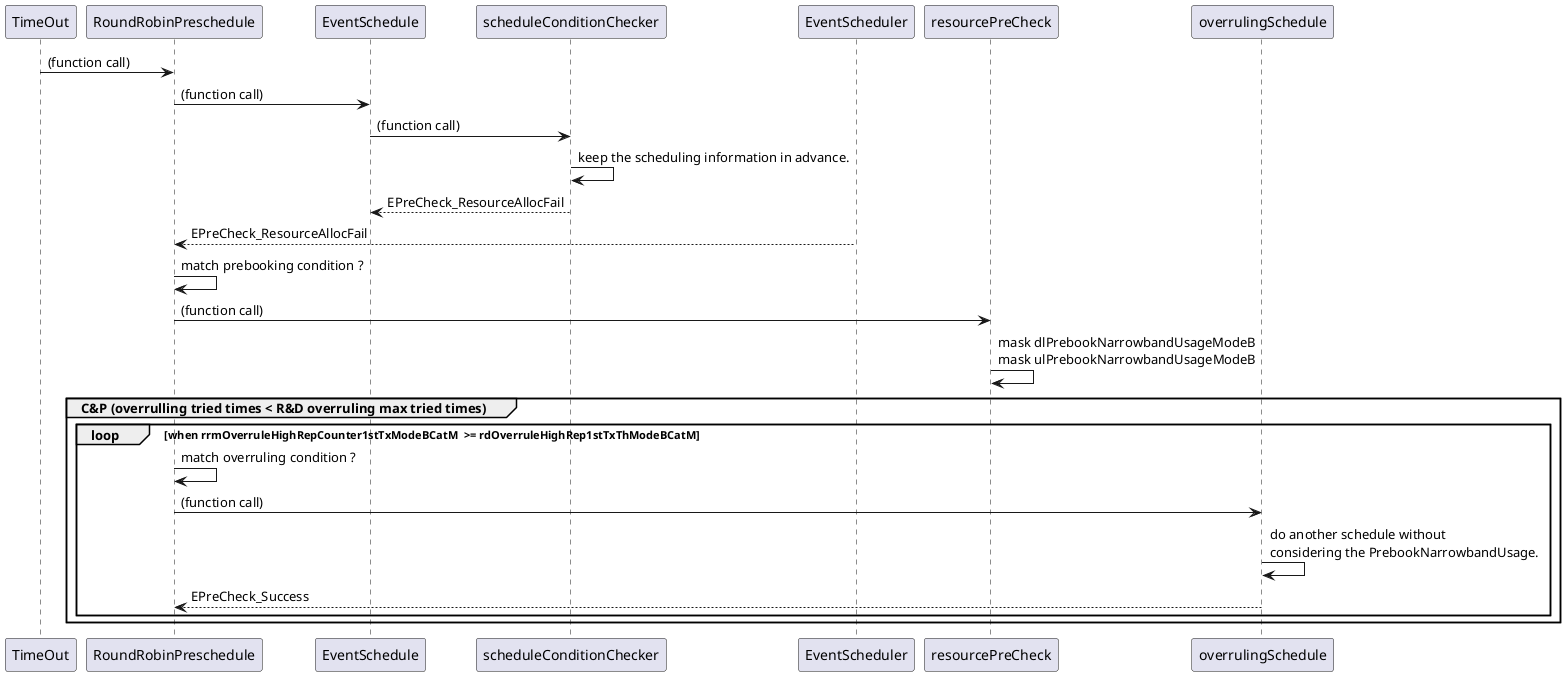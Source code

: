 @startuml
TimeOut -> RoundRobinPreschedule : (function call)
RoundRobinPreschedule -> EventSchedule : (function call)
EventSchedule -> scheduleConditionChecker : (function call)
scheduleConditionChecker -> scheduleConditionChecker: keep the scheduling information in advance.
scheduleConditionChecker --> EventSchedule : EPreCheck_ResourceAllocFail
EventScheduler --> RoundRobinPreschedule : EPreCheck_ResourceAllocFail

RoundRobinPreschedule -> RoundRobinPreschedule : match prebooking condition ?
RoundRobinPreschedule -> resourcePreCheck : (function call)
resourcePreCheck -> resourcePreCheck : mask dlPrebookNarrowbandUsageModeB\nmask ulPrebookNarrowbandUsageModeB

group C&P (overrulling tried times < R&D overruling max tried times)
  loop when rrmOverruleHighRepCounter1stTxModeBCatM  >= rdOverruleHighRep1stTxThModeBCatM
    RoundRobinPreschedule -> RoundRobinPreschedule : match overruling condition ?
    RoundRobinPreschedule -> overrulingSchedule : (function call)
    overrulingSchedule -> overrulingSchedule : do another schedule without\nconsidering the PrebookNarrowbandUsage.
    overrulingSchedule --> RoundRobinPreschedule : EPreCheck_Success
  end
end
@enduml
